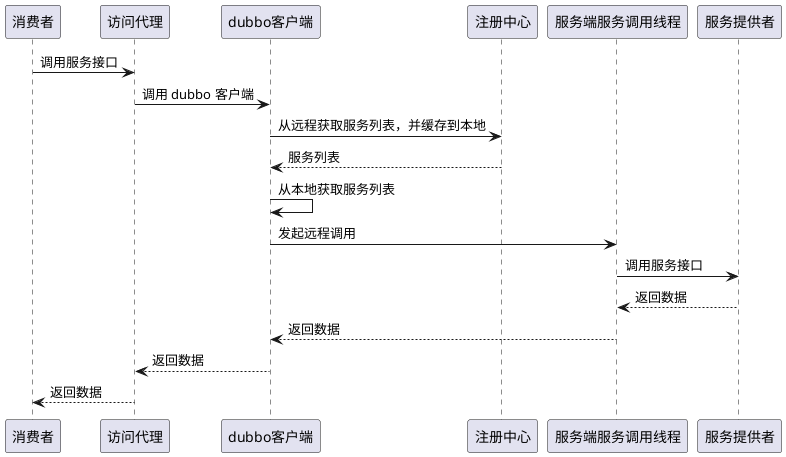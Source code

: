 @startuml
消费者 -> 访问代理: 调用服务接口
访问代理 -> dubbo客户端: 调用 dubbo 客户端
dubbo客户端 -> 注册中心: 从远程获取服务列表，并缓存到本地
注册中心 --> dubbo客户端: 服务列表
dubbo客户端 -> dubbo客户端: 从本地获取服务列表
dubbo客户端 -> 服务端服务调用线程: 发起远程调用
服务端服务调用线程 -> 服务提供者: 调用服务接口
服务提供者 --> 服务端服务调用线程: 返回数据
服务端服务调用线程 --> dubbo客户端: 返回数据
dubbo客户端 --> 访问代理: 返回数据
访问代理 --> 消费者: 返回数据
@enduml
